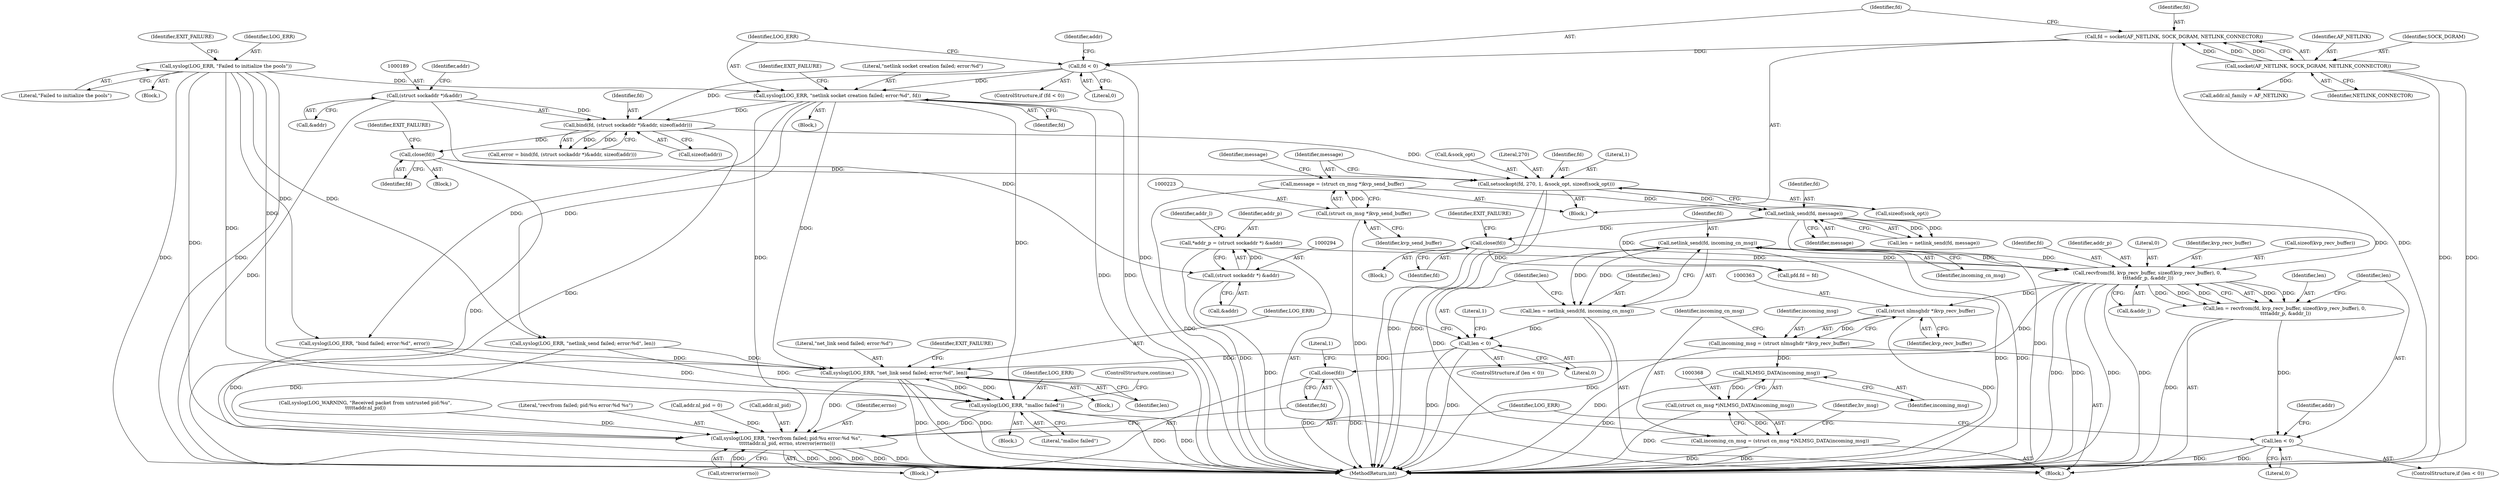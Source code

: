 digraph "0_linux_95a69adab9acfc3981c504737a2b6578e4d846ef@API" {
"1000862" [label="(Call,netlink_send(fd, incoming_cn_msg))"];
"1000320" [label="(Call,recvfrom(fd, kvp_recv_buffer, sizeof(kvp_recv_buffer), 0,\n \t\t\t\taddr_p, &addr_l))"];
"1000862" [label="(Call,netlink_send(fd, incoming_cn_msg))"];
"1000365" [label="(Call,incoming_cn_msg = (struct cn_msg *)NLMSG_DATA(incoming_msg))"];
"1000367" [label="(Call,(struct cn_msg *)NLMSG_DATA(incoming_msg))"];
"1000369" [label="(Call,NLMSG_DATA(incoming_msg))"];
"1000360" [label="(Call,incoming_msg = (struct nlmsghdr *)kvp_recv_buffer)"];
"1000362" [label="(Call,(struct nlmsghdr *)kvp_recv_buffer)"];
"1000266" [label="(Call,netlink_send(fd, message))"];
"1000212" [label="(Call,setsockopt(fd, 270, 1, &sock_opt, sizeof(sock_opt)))"];
"1000186" [label="(Call,bind(fd, (struct sockaddr *)&addr, sizeof(addr)))"];
"1000154" [label="(Call,fd < 0)"];
"1000147" [label="(Call,fd = socket(AF_NETLINK, SOCK_DGRAM, NETLINK_CONNECTOR))"];
"1000149" [label="(Call,socket(AF_NETLINK, SOCK_DGRAM, NETLINK_CONNECTOR))"];
"1000158" [label="(Call,syslog(LOG_ERR, \"netlink socket creation failed; error:%d\", fd))"];
"1000142" [label="(Call,syslog(LOG_ERR, \"Failed to initialize the pools\"))"];
"1000188" [label="(Call,(struct sockaddr *)&addr)"];
"1000203" [label="(Call,close(fd))"];
"1000220" [label="(Call,message = (struct cn_msg *)kvp_send_buffer)"];
"1000222" [label="(Call,(struct cn_msg *)kvp_send_buffer)"];
"1000278" [label="(Call,close(fd))"];
"1000291" [label="(Call,*addr_p = (struct sockaddr *) &addr)"];
"1000293" [label="(Call,(struct sockaddr *) &addr)"];
"1000318" [label="(Call,len = recvfrom(fd, kvp_recv_buffer, sizeof(kvp_recv_buffer), 0,\n \t\t\t\taddr_p, &addr_l))"];
"1000330" [label="(Call,len < 0)"];
"1000343" [label="(Call,close(fd))"];
"1000860" [label="(Call,len = netlink_send(fd, incoming_cn_msg))"];
"1000866" [label="(Call,len < 0)"];
"1000870" [label="(Call,syslog(LOG_ERR, \"net_link send failed; error:%d\", len))"];
"1000334" [label="(Call,syslog(LOG_ERR, \"recvfrom failed; pid:%u error:%d %s\",\n \t\t\t\t\taddr.nl_pid, errno, strerror(errno)))"];
"1000437" [label="(Call,syslog(LOG_ERR, \"malloc failed\"))"];
"1000204" [label="(Identifier,fd)"];
"1000110" [label="(Block,)"];
"1000869" [label="(Block,)"];
"1000340" [label="(Identifier,errno)"];
"1000438" [label="(Identifier,LOG_ERR)"];
"1000281" [label="(Identifier,EXIT_FAILURE)"];
"1000866" [label="(Call,len < 0)"];
"1000268" [label="(Identifier,message)"];
"1000868" [label="(Literal,0)"];
"1000334" [label="(Call,syslog(LOG_ERR, \"recvfrom failed; pid:%u error:%d %s\",\n \t\t\t\t\taddr.nl_pid, errno, strerror(errno)))"];
"1000215" [label="(Literal,1)"];
"1000198" [label="(Block,)"];
"1000150" [label="(Identifier,AF_NETLINK)"];
"1000436" [label="(Block,)"];
"1000212" [label="(Call,setsockopt(fd, 270, 1, &sock_opt, sizeof(sock_opt)))"];
"1000188" [label="(Call,(struct sockaddr *)&addr)"];
"1000321" [label="(Identifier,fd)"];
"1000870" [label="(Call,syslog(LOG_ERR, \"net_link send failed; error:%d\", len))"];
"1000154" [label="(Call,fd < 0)"];
"1000876" [label="(MethodReturn,int)"];
"1000224" [label="(Identifier,kvp_send_buffer)"];
"1000320" [label="(Call,recvfrom(fd, kvp_recv_buffer, sizeof(kvp_recv_buffer), 0,\n \t\t\t\taddr_p, &addr_l))"];
"1000152" [label="(Identifier,NETLINK_CONNECTOR)"];
"1000361" [label="(Identifier,incoming_msg)"];
"1000367" [label="(Call,(struct cn_msg *)NLMSG_DATA(incoming_msg))"];
"1000331" [label="(Identifier,len)"];
"1000222" [label="(Call,(struct cn_msg *)kvp_send_buffer)"];
"1000362" [label="(Call,(struct nlmsghdr *)kvp_recv_buffer)"];
"1000279" [label="(Identifier,fd)"];
"1000289" [label="(Block,)"];
"1000193" [label="(Identifier,addr)"];
"1000151" [label="(Identifier,SOCK_DGRAM)"];
"1000216" [label="(Call,&sock_opt)"];
"1000360" [label="(Call,incoming_msg = (struct nlmsghdr *)kvp_recv_buffer)"];
"1000147" [label="(Call,fd = socket(AF_NETLINK, SOCK_DGRAM, NETLINK_CONNECTOR))"];
"1000148" [label="(Identifier,fd)"];
"1000439" [label="(Literal,\"malloc failed\")"];
"1000372" [label="(Identifier,hv_msg)"];
"1000319" [label="(Identifier,len)"];
"1000326" [label="(Identifier,addr_p)"];
"1000146" [label="(Identifier,EXIT_FAILURE)"];
"1000220" [label="(Call,message = (struct cn_msg *)kvp_send_buffer)"];
"1000161" [label="(Identifier,fd)"];
"1000156" [label="(Literal,0)"];
"1000273" [label="(Block,)"];
"1000149" [label="(Call,socket(AF_NETLINK, SOCK_DGRAM, NETLINK_CONNECTOR))"];
"1000370" [label="(Identifier,incoming_msg)"];
"1000267" [label="(Identifier,fd)"];
"1000163" [label="(Identifier,EXIT_FAILURE)"];
"1000155" [label="(Identifier,fd)"];
"1000203" [label="(Call,close(fd))"];
"1000862" [label="(Call,netlink_send(fd, incoming_cn_msg))"];
"1000350" [label="(Identifier,addr)"];
"1000864" [label="(Identifier,incoming_cn_msg)"];
"1000861" [label="(Identifier,len)"];
"1000327" [label="(Call,&addr_l)"];
"1000295" [label="(Call,&addr)"];
"1000860" [label="(Call,len = netlink_send(fd, incoming_cn_msg))"];
"1000192" [label="(Call,sizeof(addr))"];
"1000332" [label="(Literal,0)"];
"1000278" [label="(Call,close(fd))"];
"1000333" [label="(Block,)"];
"1000440" [label="(ControlStructure,continue;)"];
"1000863" [label="(Identifier,fd)"];
"1000206" [label="(Identifier,EXIT_FAILURE)"];
"1000318" [label="(Call,len = recvfrom(fd, kvp_recv_buffer, sizeof(kvp_recv_buffer), 0,\n \t\t\t\taddr_p, &addr_l))"];
"1000153" [label="(ControlStructure,if (fd < 0))"];
"1000228" [label="(Identifier,message)"];
"1000187" [label="(Identifier,fd)"];
"1000343" [label="(Call,close(fd))"];
"1000282" [label="(Call,pfd.fd = fd)"];
"1000158" [label="(Call,syslog(LOG_ERR, \"netlink socket creation failed; error:%d\", fd))"];
"1000872" [label="(Literal,\"net_link send failed; error:%d\")"];
"1000292" [label="(Identifier,addr_p)"];
"1000335" [label="(Identifier,LOG_ERR)"];
"1000274" [label="(Call,syslog(LOG_ERR, \"netlink_send failed; error:%d\", len))"];
"1000218" [label="(Call,sizeof(sock_opt))"];
"1000221" [label="(Identifier,message)"];
"1000164" [label="(Call,addr.nl_family = AF_NETLINK)"];
"1000365" [label="(Call,incoming_cn_msg = (struct cn_msg *)NLMSG_DATA(incoming_msg))"];
"1000266" [label="(Call,netlink_send(fd, message))"];
"1000325" [label="(Literal,0)"];
"1000873" [label="(Identifier,len)"];
"1000214" [label="(Literal,270)"];
"1000353" [label="(Call,syslog(LOG_WARNING, \"Received packet from untrusted pid:%u\",\n\t\t\t\t\taddr.nl_pid))"];
"1000369" [label="(Call,NLMSG_DATA(incoming_msg))"];
"1000144" [label="(Literal,\"Failed to initialize the pools\")"];
"1000184" [label="(Call,error = bind(fd, (struct sockaddr *)&addr, sizeof(addr)))"];
"1000264" [label="(Call,len = netlink_send(fd, message))"];
"1000166" [label="(Identifier,addr)"];
"1000341" [label="(Call,strerror(errno))"];
"1000143" [label="(Identifier,LOG_ERR)"];
"1000186" [label="(Call,bind(fd, (struct sockaddr *)&addr, sizeof(addr)))"];
"1000293" [label="(Call,(struct sockaddr *) &addr)"];
"1000190" [label="(Call,&addr)"];
"1000867" [label="(Identifier,len)"];
"1000160" [label="(Literal,\"netlink socket creation failed; error:%d\")"];
"1000871" [label="(Identifier,LOG_ERR)"];
"1000322" [label="(Identifier,kvp_recv_buffer)"];
"1000330" [label="(Call,len < 0)"];
"1000157" [label="(Block,)"];
"1000865" [label="(ControlStructure,if (len < 0))"];
"1000288" [label="(Literal,1)"];
"1000329" [label="(ControlStructure,if (len < 0))"];
"1000336" [label="(Literal,\"recvfrom failed; pid:%u error:%d %s\")"];
"1000291" [label="(Call,*addr_p = (struct sockaddr *) &addr)"];
"1000299" [label="(Identifier,addr_l)"];
"1000437" [label="(Call,syslog(LOG_ERR, \"malloc failed\"))"];
"1000199" [label="(Call,syslog(LOG_ERR, \"bind failed; error:%d\", error))"];
"1000323" [label="(Call,sizeof(kvp_recv_buffer))"];
"1000174" [label="(Call,addr.nl_pid = 0)"];
"1000337" [label="(Call,addr.nl_pid)"];
"1000142" [label="(Call,syslog(LOG_ERR, \"Failed to initialize the pools\"))"];
"1000159" [label="(Identifier,LOG_ERR)"];
"1000344" [label="(Identifier,fd)"];
"1000213" [label="(Identifier,fd)"];
"1000875" [label="(Identifier,EXIT_FAILURE)"];
"1000347" [label="(Literal,1)"];
"1000141" [label="(Block,)"];
"1000366" [label="(Identifier,incoming_cn_msg)"];
"1000364" [label="(Identifier,kvp_recv_buffer)"];
"1000862" -> "1000860"  [label="AST: "];
"1000862" -> "1000864"  [label="CFG: "];
"1000863" -> "1000862"  [label="AST: "];
"1000864" -> "1000862"  [label="AST: "];
"1000860" -> "1000862"  [label="CFG: "];
"1000862" -> "1000876"  [label="DDG: "];
"1000862" -> "1000876"  [label="DDG: "];
"1000862" -> "1000320"  [label="DDG: "];
"1000862" -> "1000860"  [label="DDG: "];
"1000862" -> "1000860"  [label="DDG: "];
"1000320" -> "1000862"  [label="DDG: "];
"1000365" -> "1000862"  [label="DDG: "];
"1000320" -> "1000318"  [label="AST: "];
"1000320" -> "1000327"  [label="CFG: "];
"1000321" -> "1000320"  [label="AST: "];
"1000322" -> "1000320"  [label="AST: "];
"1000323" -> "1000320"  [label="AST: "];
"1000325" -> "1000320"  [label="AST: "];
"1000326" -> "1000320"  [label="AST: "];
"1000327" -> "1000320"  [label="AST: "];
"1000318" -> "1000320"  [label="CFG: "];
"1000320" -> "1000876"  [label="DDG: "];
"1000320" -> "1000876"  [label="DDG: "];
"1000320" -> "1000876"  [label="DDG: "];
"1000320" -> "1000876"  [label="DDG: "];
"1000320" -> "1000318"  [label="DDG: "];
"1000320" -> "1000318"  [label="DDG: "];
"1000320" -> "1000318"  [label="DDG: "];
"1000320" -> "1000318"  [label="DDG: "];
"1000320" -> "1000318"  [label="DDG: "];
"1000266" -> "1000320"  [label="DDG: "];
"1000278" -> "1000320"  [label="DDG: "];
"1000291" -> "1000320"  [label="DDG: "];
"1000320" -> "1000343"  [label="DDG: "];
"1000320" -> "1000362"  [label="DDG: "];
"1000365" -> "1000289"  [label="AST: "];
"1000365" -> "1000367"  [label="CFG: "];
"1000366" -> "1000365"  [label="AST: "];
"1000367" -> "1000365"  [label="AST: "];
"1000372" -> "1000365"  [label="CFG: "];
"1000365" -> "1000876"  [label="DDG: "];
"1000365" -> "1000876"  [label="DDG: "];
"1000367" -> "1000365"  [label="DDG: "];
"1000367" -> "1000369"  [label="CFG: "];
"1000368" -> "1000367"  [label="AST: "];
"1000369" -> "1000367"  [label="AST: "];
"1000367" -> "1000876"  [label="DDG: "];
"1000369" -> "1000367"  [label="DDG: "];
"1000369" -> "1000370"  [label="CFG: "];
"1000370" -> "1000369"  [label="AST: "];
"1000369" -> "1000876"  [label="DDG: "];
"1000360" -> "1000369"  [label="DDG: "];
"1000360" -> "1000289"  [label="AST: "];
"1000360" -> "1000362"  [label="CFG: "];
"1000361" -> "1000360"  [label="AST: "];
"1000362" -> "1000360"  [label="AST: "];
"1000366" -> "1000360"  [label="CFG: "];
"1000360" -> "1000876"  [label="DDG: "];
"1000362" -> "1000360"  [label="DDG: "];
"1000362" -> "1000364"  [label="CFG: "];
"1000363" -> "1000362"  [label="AST: "];
"1000364" -> "1000362"  [label="AST: "];
"1000362" -> "1000876"  [label="DDG: "];
"1000266" -> "1000264"  [label="AST: "];
"1000266" -> "1000268"  [label="CFG: "];
"1000267" -> "1000266"  [label="AST: "];
"1000268" -> "1000266"  [label="AST: "];
"1000264" -> "1000266"  [label="CFG: "];
"1000266" -> "1000876"  [label="DDG: "];
"1000266" -> "1000264"  [label="DDG: "];
"1000266" -> "1000264"  [label="DDG: "];
"1000212" -> "1000266"  [label="DDG: "];
"1000220" -> "1000266"  [label="DDG: "];
"1000266" -> "1000278"  [label="DDG: "];
"1000266" -> "1000282"  [label="DDG: "];
"1000212" -> "1000110"  [label="AST: "];
"1000212" -> "1000218"  [label="CFG: "];
"1000213" -> "1000212"  [label="AST: "];
"1000214" -> "1000212"  [label="AST: "];
"1000215" -> "1000212"  [label="AST: "];
"1000216" -> "1000212"  [label="AST: "];
"1000218" -> "1000212"  [label="AST: "];
"1000221" -> "1000212"  [label="CFG: "];
"1000212" -> "1000876"  [label="DDG: "];
"1000212" -> "1000876"  [label="DDG: "];
"1000186" -> "1000212"  [label="DDG: "];
"1000203" -> "1000212"  [label="DDG: "];
"1000186" -> "1000184"  [label="AST: "];
"1000186" -> "1000192"  [label="CFG: "];
"1000187" -> "1000186"  [label="AST: "];
"1000188" -> "1000186"  [label="AST: "];
"1000192" -> "1000186"  [label="AST: "];
"1000184" -> "1000186"  [label="CFG: "];
"1000186" -> "1000876"  [label="DDG: "];
"1000186" -> "1000184"  [label="DDG: "];
"1000186" -> "1000184"  [label="DDG: "];
"1000154" -> "1000186"  [label="DDG: "];
"1000158" -> "1000186"  [label="DDG: "];
"1000188" -> "1000186"  [label="DDG: "];
"1000186" -> "1000203"  [label="DDG: "];
"1000154" -> "1000153"  [label="AST: "];
"1000154" -> "1000156"  [label="CFG: "];
"1000155" -> "1000154"  [label="AST: "];
"1000156" -> "1000154"  [label="AST: "];
"1000159" -> "1000154"  [label="CFG: "];
"1000166" -> "1000154"  [label="CFG: "];
"1000154" -> "1000876"  [label="DDG: "];
"1000147" -> "1000154"  [label="DDG: "];
"1000154" -> "1000158"  [label="DDG: "];
"1000147" -> "1000110"  [label="AST: "];
"1000147" -> "1000149"  [label="CFG: "];
"1000148" -> "1000147"  [label="AST: "];
"1000149" -> "1000147"  [label="AST: "];
"1000155" -> "1000147"  [label="CFG: "];
"1000147" -> "1000876"  [label="DDG: "];
"1000149" -> "1000147"  [label="DDG: "];
"1000149" -> "1000147"  [label="DDG: "];
"1000149" -> "1000147"  [label="DDG: "];
"1000149" -> "1000152"  [label="CFG: "];
"1000150" -> "1000149"  [label="AST: "];
"1000151" -> "1000149"  [label="AST: "];
"1000152" -> "1000149"  [label="AST: "];
"1000149" -> "1000876"  [label="DDG: "];
"1000149" -> "1000876"  [label="DDG: "];
"1000149" -> "1000164"  [label="DDG: "];
"1000158" -> "1000157"  [label="AST: "];
"1000158" -> "1000161"  [label="CFG: "];
"1000159" -> "1000158"  [label="AST: "];
"1000160" -> "1000158"  [label="AST: "];
"1000161" -> "1000158"  [label="AST: "];
"1000163" -> "1000158"  [label="CFG: "];
"1000158" -> "1000876"  [label="DDG: "];
"1000158" -> "1000876"  [label="DDG: "];
"1000142" -> "1000158"  [label="DDG: "];
"1000158" -> "1000199"  [label="DDG: "];
"1000158" -> "1000274"  [label="DDG: "];
"1000158" -> "1000334"  [label="DDG: "];
"1000158" -> "1000437"  [label="DDG: "];
"1000158" -> "1000870"  [label="DDG: "];
"1000142" -> "1000141"  [label="AST: "];
"1000142" -> "1000144"  [label="CFG: "];
"1000143" -> "1000142"  [label="AST: "];
"1000144" -> "1000142"  [label="AST: "];
"1000146" -> "1000142"  [label="CFG: "];
"1000142" -> "1000876"  [label="DDG: "];
"1000142" -> "1000876"  [label="DDG: "];
"1000142" -> "1000199"  [label="DDG: "];
"1000142" -> "1000274"  [label="DDG: "];
"1000142" -> "1000334"  [label="DDG: "];
"1000142" -> "1000437"  [label="DDG: "];
"1000142" -> "1000870"  [label="DDG: "];
"1000188" -> "1000190"  [label="CFG: "];
"1000189" -> "1000188"  [label="AST: "];
"1000190" -> "1000188"  [label="AST: "];
"1000193" -> "1000188"  [label="CFG: "];
"1000188" -> "1000876"  [label="DDG: "];
"1000188" -> "1000293"  [label="DDG: "];
"1000203" -> "1000198"  [label="AST: "];
"1000203" -> "1000204"  [label="CFG: "];
"1000204" -> "1000203"  [label="AST: "];
"1000206" -> "1000203"  [label="CFG: "];
"1000203" -> "1000876"  [label="DDG: "];
"1000220" -> "1000110"  [label="AST: "];
"1000220" -> "1000222"  [label="CFG: "];
"1000221" -> "1000220"  [label="AST: "];
"1000222" -> "1000220"  [label="AST: "];
"1000228" -> "1000220"  [label="CFG: "];
"1000220" -> "1000876"  [label="DDG: "];
"1000222" -> "1000220"  [label="DDG: "];
"1000222" -> "1000224"  [label="CFG: "];
"1000223" -> "1000222"  [label="AST: "];
"1000224" -> "1000222"  [label="AST: "];
"1000222" -> "1000876"  [label="DDG: "];
"1000278" -> "1000273"  [label="AST: "];
"1000278" -> "1000279"  [label="CFG: "];
"1000279" -> "1000278"  [label="AST: "];
"1000281" -> "1000278"  [label="CFG: "];
"1000278" -> "1000876"  [label="DDG: "];
"1000278" -> "1000282"  [label="DDG: "];
"1000291" -> "1000289"  [label="AST: "];
"1000291" -> "1000293"  [label="CFG: "];
"1000292" -> "1000291"  [label="AST: "];
"1000293" -> "1000291"  [label="AST: "];
"1000299" -> "1000291"  [label="CFG: "];
"1000291" -> "1000876"  [label="DDG: "];
"1000293" -> "1000291"  [label="DDG: "];
"1000293" -> "1000295"  [label="CFG: "];
"1000294" -> "1000293"  [label="AST: "];
"1000295" -> "1000293"  [label="AST: "];
"1000293" -> "1000876"  [label="DDG: "];
"1000318" -> "1000289"  [label="AST: "];
"1000319" -> "1000318"  [label="AST: "];
"1000331" -> "1000318"  [label="CFG: "];
"1000318" -> "1000876"  [label="DDG: "];
"1000318" -> "1000330"  [label="DDG: "];
"1000330" -> "1000329"  [label="AST: "];
"1000330" -> "1000332"  [label="CFG: "];
"1000331" -> "1000330"  [label="AST: "];
"1000332" -> "1000330"  [label="AST: "];
"1000335" -> "1000330"  [label="CFG: "];
"1000350" -> "1000330"  [label="CFG: "];
"1000330" -> "1000876"  [label="DDG: "];
"1000330" -> "1000876"  [label="DDG: "];
"1000343" -> "1000333"  [label="AST: "];
"1000343" -> "1000344"  [label="CFG: "];
"1000344" -> "1000343"  [label="AST: "];
"1000347" -> "1000343"  [label="CFG: "];
"1000343" -> "1000876"  [label="DDG: "];
"1000343" -> "1000876"  [label="DDG: "];
"1000860" -> "1000289"  [label="AST: "];
"1000861" -> "1000860"  [label="AST: "];
"1000867" -> "1000860"  [label="CFG: "];
"1000860" -> "1000876"  [label="DDG: "];
"1000860" -> "1000866"  [label="DDG: "];
"1000866" -> "1000865"  [label="AST: "];
"1000866" -> "1000868"  [label="CFG: "];
"1000867" -> "1000866"  [label="AST: "];
"1000868" -> "1000866"  [label="AST: "];
"1000288" -> "1000866"  [label="CFG: "];
"1000871" -> "1000866"  [label="CFG: "];
"1000866" -> "1000876"  [label="DDG: "];
"1000866" -> "1000876"  [label="DDG: "];
"1000866" -> "1000870"  [label="DDG: "];
"1000870" -> "1000869"  [label="AST: "];
"1000870" -> "1000873"  [label="CFG: "];
"1000871" -> "1000870"  [label="AST: "];
"1000872" -> "1000870"  [label="AST: "];
"1000873" -> "1000870"  [label="AST: "];
"1000875" -> "1000870"  [label="CFG: "];
"1000870" -> "1000876"  [label="DDG: "];
"1000870" -> "1000876"  [label="DDG: "];
"1000870" -> "1000876"  [label="DDG: "];
"1000870" -> "1000334"  [label="DDG: "];
"1000870" -> "1000437"  [label="DDG: "];
"1000274" -> "1000870"  [label="DDG: "];
"1000199" -> "1000870"  [label="DDG: "];
"1000437" -> "1000870"  [label="DDG: "];
"1000334" -> "1000333"  [label="AST: "];
"1000334" -> "1000341"  [label="CFG: "];
"1000335" -> "1000334"  [label="AST: "];
"1000336" -> "1000334"  [label="AST: "];
"1000337" -> "1000334"  [label="AST: "];
"1000340" -> "1000334"  [label="AST: "];
"1000341" -> "1000334"  [label="AST: "];
"1000344" -> "1000334"  [label="CFG: "];
"1000334" -> "1000876"  [label="DDG: "];
"1000334" -> "1000876"  [label="DDG: "];
"1000334" -> "1000876"  [label="DDG: "];
"1000334" -> "1000876"  [label="DDG: "];
"1000334" -> "1000876"  [label="DDG: "];
"1000274" -> "1000334"  [label="DDG: "];
"1000199" -> "1000334"  [label="DDG: "];
"1000437" -> "1000334"  [label="DDG: "];
"1000353" -> "1000334"  [label="DDG: "];
"1000174" -> "1000334"  [label="DDG: "];
"1000341" -> "1000334"  [label="DDG: "];
"1000437" -> "1000436"  [label="AST: "];
"1000437" -> "1000439"  [label="CFG: "];
"1000438" -> "1000437"  [label="AST: "];
"1000439" -> "1000437"  [label="AST: "];
"1000440" -> "1000437"  [label="CFG: "];
"1000437" -> "1000876"  [label="DDG: "];
"1000437" -> "1000876"  [label="DDG: "];
"1000274" -> "1000437"  [label="DDG: "];
"1000199" -> "1000437"  [label="DDG: "];
}
